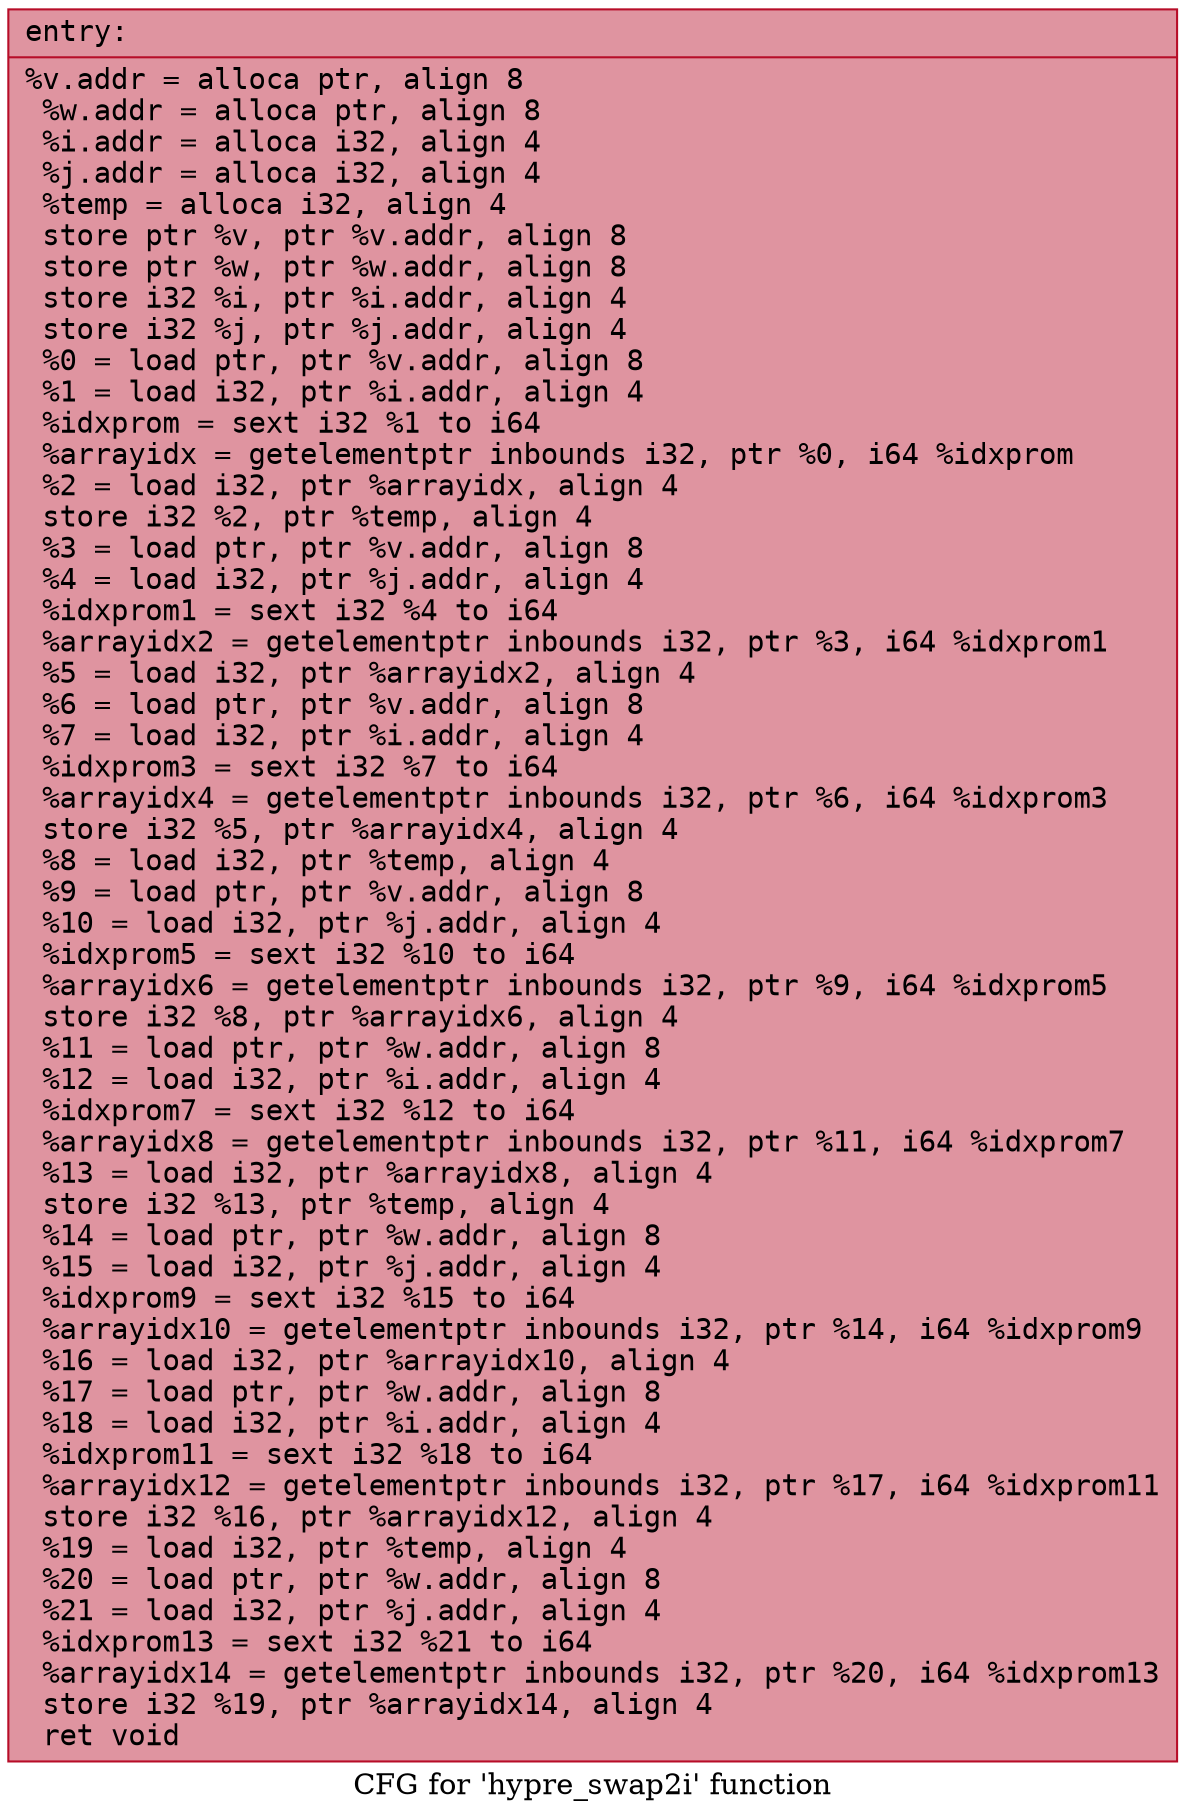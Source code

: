 digraph "CFG for 'hypre_swap2i' function" {
	label="CFG for 'hypre_swap2i' function";

	Node0x55570aad9f30 [shape=record,color="#b70d28ff", style=filled, fillcolor="#b70d2870" fontname="Courier",label="{entry:\l|  %v.addr = alloca ptr, align 8\l  %w.addr = alloca ptr, align 8\l  %i.addr = alloca i32, align 4\l  %j.addr = alloca i32, align 4\l  %temp = alloca i32, align 4\l  store ptr %v, ptr %v.addr, align 8\l  store ptr %w, ptr %w.addr, align 8\l  store i32 %i, ptr %i.addr, align 4\l  store i32 %j, ptr %j.addr, align 4\l  %0 = load ptr, ptr %v.addr, align 8\l  %1 = load i32, ptr %i.addr, align 4\l  %idxprom = sext i32 %1 to i64\l  %arrayidx = getelementptr inbounds i32, ptr %0, i64 %idxprom\l  %2 = load i32, ptr %arrayidx, align 4\l  store i32 %2, ptr %temp, align 4\l  %3 = load ptr, ptr %v.addr, align 8\l  %4 = load i32, ptr %j.addr, align 4\l  %idxprom1 = sext i32 %4 to i64\l  %arrayidx2 = getelementptr inbounds i32, ptr %3, i64 %idxprom1\l  %5 = load i32, ptr %arrayidx2, align 4\l  %6 = load ptr, ptr %v.addr, align 8\l  %7 = load i32, ptr %i.addr, align 4\l  %idxprom3 = sext i32 %7 to i64\l  %arrayidx4 = getelementptr inbounds i32, ptr %6, i64 %idxprom3\l  store i32 %5, ptr %arrayidx4, align 4\l  %8 = load i32, ptr %temp, align 4\l  %9 = load ptr, ptr %v.addr, align 8\l  %10 = load i32, ptr %j.addr, align 4\l  %idxprom5 = sext i32 %10 to i64\l  %arrayidx6 = getelementptr inbounds i32, ptr %9, i64 %idxprom5\l  store i32 %8, ptr %arrayidx6, align 4\l  %11 = load ptr, ptr %w.addr, align 8\l  %12 = load i32, ptr %i.addr, align 4\l  %idxprom7 = sext i32 %12 to i64\l  %arrayidx8 = getelementptr inbounds i32, ptr %11, i64 %idxprom7\l  %13 = load i32, ptr %arrayidx8, align 4\l  store i32 %13, ptr %temp, align 4\l  %14 = load ptr, ptr %w.addr, align 8\l  %15 = load i32, ptr %j.addr, align 4\l  %idxprom9 = sext i32 %15 to i64\l  %arrayidx10 = getelementptr inbounds i32, ptr %14, i64 %idxprom9\l  %16 = load i32, ptr %arrayidx10, align 4\l  %17 = load ptr, ptr %w.addr, align 8\l  %18 = load i32, ptr %i.addr, align 4\l  %idxprom11 = sext i32 %18 to i64\l  %arrayidx12 = getelementptr inbounds i32, ptr %17, i64 %idxprom11\l  store i32 %16, ptr %arrayidx12, align 4\l  %19 = load i32, ptr %temp, align 4\l  %20 = load ptr, ptr %w.addr, align 8\l  %21 = load i32, ptr %j.addr, align 4\l  %idxprom13 = sext i32 %21 to i64\l  %arrayidx14 = getelementptr inbounds i32, ptr %20, i64 %idxprom13\l  store i32 %19, ptr %arrayidx14, align 4\l  ret void\l}"];
}
